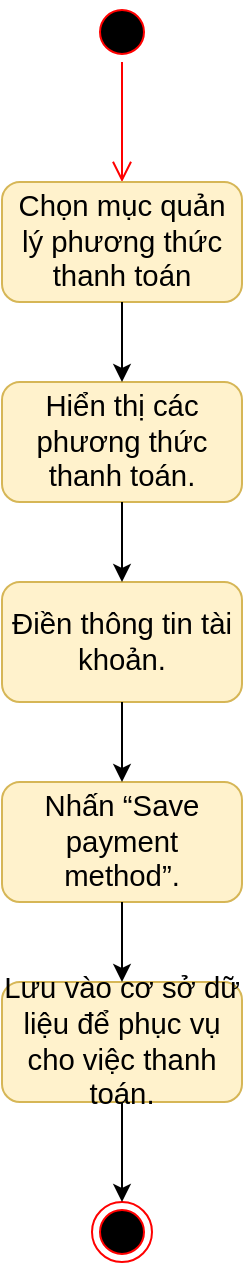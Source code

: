 <mxfile version="20.5.1" type="device"><diagram id="KO5z1uvD2co1ZCpSvD9R" name="Page-1"><mxGraphModel dx="1635" dy="913" grid="1" gridSize="10" guides="1" tooltips="1" connect="1" arrows="1" fold="1" page="1" pageScale="1" pageWidth="850" pageHeight="1100" math="0" shadow="0"><root><mxCell id="0"/><mxCell id="1" parent="0"/><mxCell id="q7j77z3ooRMhgcyaYHa4-30" value="" style="ellipse;html=1;shape=startState;fillColor=#000000;strokeColor=#ff0000;" vertex="1" parent="1"><mxGeometry x="425" y="50" width="30" height="30" as="geometry"/></mxCell><mxCell id="q7j77z3ooRMhgcyaYHa4-31" value="" style="edgeStyle=orthogonalEdgeStyle;html=1;verticalAlign=bottom;endArrow=open;endSize=8;strokeColor=#ff0000;rounded=0;" edge="1" source="q7j77z3ooRMhgcyaYHa4-30" parent="1"><mxGeometry relative="1" as="geometry"><mxPoint x="440" y="140" as="targetPoint"/><Array as="points"><mxPoint x="440" y="100"/><mxPoint x="440" y="100"/></Array></mxGeometry></mxCell><mxCell id="q7j77z3ooRMhgcyaYHa4-32" value="&lt;span id=&quot;docs-internal-guid-a827a6b3-7fff-8866-a487-34d40ec2ba41&quot;&gt;&lt;span style=&quot;font-size: 11pt; font-family: Calibri, sans-serif; background-color: transparent; font-variant-numeric: normal; font-variant-east-asian: normal; vertical-align: baseline;&quot;&gt;Chọn mục quản lý phương thức thanh toán&lt;/span&gt;&lt;/span&gt;" style="rounded=1;whiteSpace=wrap;html=1;fillColor=#fff2cc;strokeColor=#d6b656;" vertex="1" parent="1"><mxGeometry x="380" y="140" width="120" height="60" as="geometry"/></mxCell><mxCell id="q7j77z3ooRMhgcyaYHa4-33" value="&lt;b id=&quot;docs-internal-guid-c3cc4836-7fff-9d9a-78bd-e6b8e192e5c8&quot; style=&quot;font-weight:normal;&quot;&gt;&lt;span style=&quot;font-size: 11pt; font-family: Calibri, sans-serif; color: rgb(0, 0, 0); background-color: transparent; font-weight: 400; font-style: normal; font-variant: normal; text-decoration: none; vertical-align: baseline;&quot;&gt;Hiển thị các phương thức thanh toán.&lt;/span&gt;&lt;/b&gt;&lt;br&gt;" style="rounded=1;whiteSpace=wrap;html=1;fillColor=#fff2cc;strokeColor=#d6b656;" vertex="1" parent="1"><mxGeometry x="380" y="240" width="120" height="60" as="geometry"/></mxCell><mxCell id="q7j77z3ooRMhgcyaYHa4-34" value="&lt;span id=&quot;docs-internal-guid-8d7d2346-7fff-162e-ab08-d91ebcec990f&quot;&gt;&lt;span style=&quot;font-size: 11pt; font-family: Calibri, sans-serif; background-color: transparent; font-variant-numeric: normal; font-variant-east-asian: normal; vertical-align: baseline;&quot;&gt;Điền thông tin tài khoản.&lt;/span&gt;&lt;/span&gt;" style="rounded=1;whiteSpace=wrap;html=1;fillColor=#fff2cc;strokeColor=#d6b656;" vertex="1" parent="1"><mxGeometry x="380" y="340" width="120" height="60" as="geometry"/></mxCell><mxCell id="q7j77z3ooRMhgcyaYHa4-35" value="&lt;span id=&quot;docs-internal-guid-72a2c1e5-7fff-33ff-5f9f-f594ec21a3c9&quot;&gt;&lt;span style=&quot;font-size: 11pt; font-family: Calibri, sans-serif; background-color: transparent; font-variant-numeric: normal; font-variant-east-asian: normal; vertical-align: baseline;&quot;&gt;Nhấn “Save payment method”.&lt;/span&gt;&lt;/span&gt;" style="rounded=1;whiteSpace=wrap;html=1;fillColor=#fff2cc;strokeColor=#d6b656;" vertex="1" parent="1"><mxGeometry x="380" y="440" width="120" height="60" as="geometry"/></mxCell><mxCell id="q7j77z3ooRMhgcyaYHa4-36" value="&lt;b id=&quot;docs-internal-guid-43ebf37a-7fff-61da-f67a-5b0c4e557e94&quot; style=&quot;font-weight:normal;&quot;&gt;&lt;span style=&quot;font-size: 11pt; font-family: Calibri, sans-serif; color: rgb(0, 0, 0); background-color: transparent; font-weight: 400; font-style: normal; font-variant: normal; text-decoration: none; vertical-align: baseline;&quot;&gt;Lưu vào cơ sở dữ liệu để phục vụ cho việc thanh toán.&lt;/span&gt;&lt;/b&gt;&lt;br&gt;" style="rounded=1;whiteSpace=wrap;html=1;fillColor=#fff2cc;strokeColor=#d6b656;" vertex="1" parent="1"><mxGeometry x="380" y="540" width="120" height="60" as="geometry"/></mxCell><mxCell id="q7j77z3ooRMhgcyaYHa4-41" value="" style="ellipse;html=1;shape=endState;fillColor=#000000;strokeColor=#ff0000;" vertex="1" parent="1"><mxGeometry x="425" y="650" width="30" height="30" as="geometry"/></mxCell><mxCell id="q7j77z3ooRMhgcyaYHa4-42" value="" style="endArrow=classic;html=1;rounded=0;" edge="1" parent="1" source="q7j77z3ooRMhgcyaYHa4-32" target="q7j77z3ooRMhgcyaYHa4-33"><mxGeometry width="50" height="50" relative="1" as="geometry"><mxPoint x="415" y="210" as="sourcePoint"/><mxPoint x="415" y="250" as="targetPoint"/></mxGeometry></mxCell><mxCell id="q7j77z3ooRMhgcyaYHa4-43" value="" style="endArrow=classic;html=1;rounded=0;" edge="1" parent="1" source="q7j77z3ooRMhgcyaYHa4-33" target="q7j77z3ooRMhgcyaYHa4-34"><mxGeometry width="50" height="50" relative="1" as="geometry"><mxPoint x="450" y="270" as="sourcePoint"/><mxPoint x="450" y="270" as="targetPoint"/></mxGeometry></mxCell><mxCell id="q7j77z3ooRMhgcyaYHa4-44" value="" style="endArrow=classic;html=1;rounded=0;" edge="1" parent="1" source="q7j77z3ooRMhgcyaYHa4-34" target="q7j77z3ooRMhgcyaYHa4-35"><mxGeometry width="50" height="50" relative="1" as="geometry"><mxPoint x="460" y="220" as="sourcePoint"/><mxPoint x="460" y="280" as="targetPoint"/></mxGeometry></mxCell><mxCell id="q7j77z3ooRMhgcyaYHa4-45" value="" style="endArrow=classic;html=1;rounded=0;" edge="1" parent="1" source="q7j77z3ooRMhgcyaYHa4-35" target="q7j77z3ooRMhgcyaYHa4-36"><mxGeometry width="50" height="50" relative="1" as="geometry"><mxPoint x="450" y="540" as="sourcePoint"/><mxPoint x="470" y="290" as="targetPoint"/></mxGeometry></mxCell><mxCell id="q7j77z3ooRMhgcyaYHa4-46" value="" style="endArrow=classic;html=1;rounded=0;" edge="1" parent="1" source="q7j77z3ooRMhgcyaYHa4-36" target="q7j77z3ooRMhgcyaYHa4-41"><mxGeometry width="50" height="50" relative="1" as="geometry"><mxPoint x="480" y="240" as="sourcePoint"/><mxPoint x="480" y="300" as="targetPoint"/></mxGeometry></mxCell></root></mxGraphModel></diagram></mxfile>